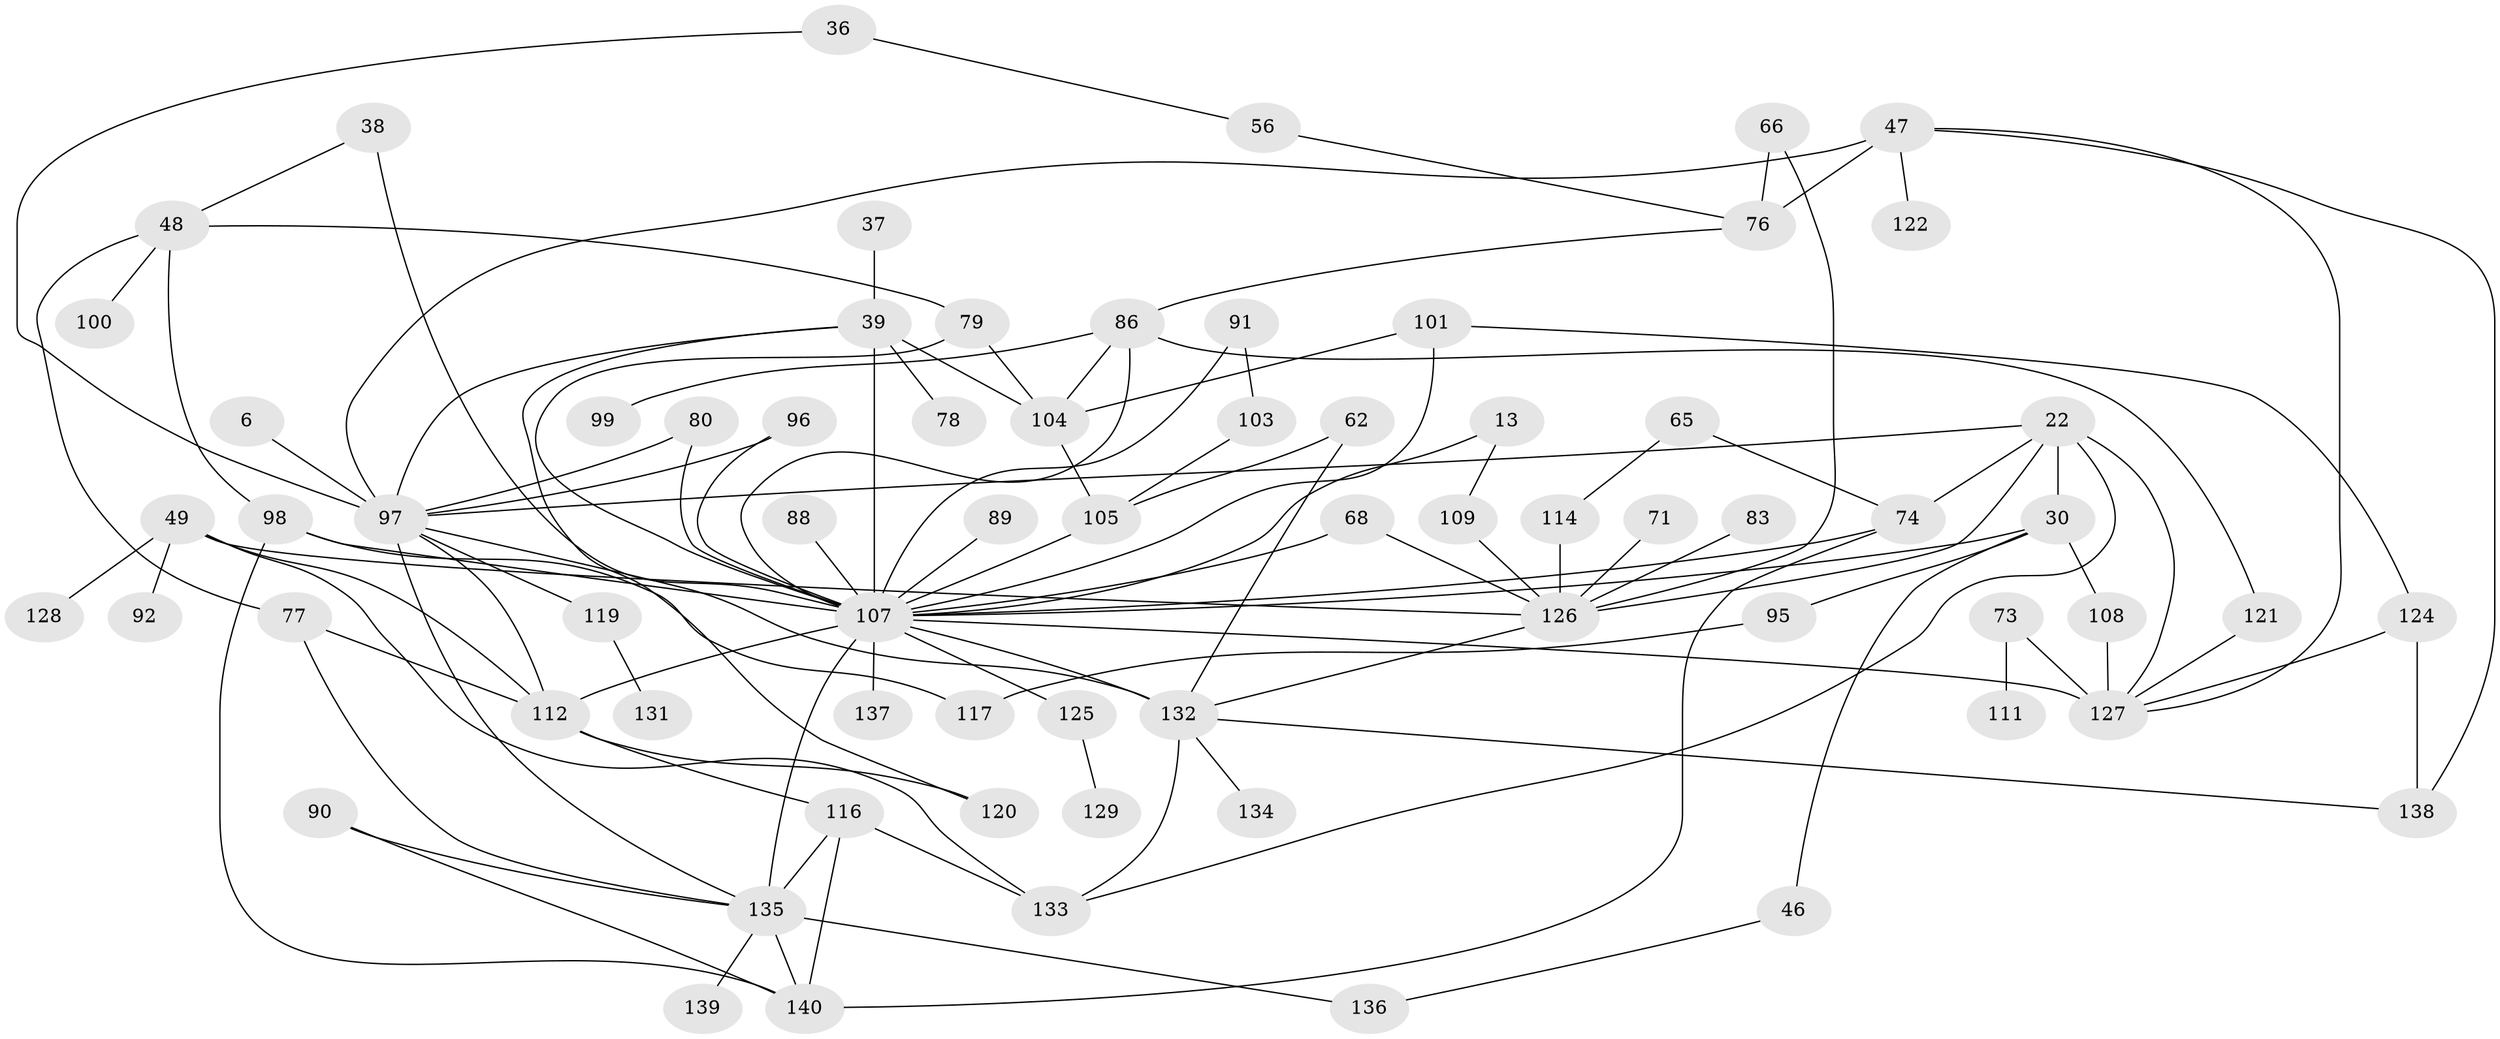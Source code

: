 // original degree distribution, {5: 0.08571428571428572, 10: 0.007142857142857143, 8: 0.02142857142857143, 3: 0.25, 1: 0.16428571428571428, 4: 0.12142857142857143, 2: 0.3, 6: 0.05}
// Generated by graph-tools (version 1.1) at 2025/45/03/04/25 21:45:23]
// undirected, 70 vertices, 112 edges
graph export_dot {
graph [start="1"]
  node [color=gray90,style=filled];
  6;
  13;
  22 [super="+20"];
  30;
  36;
  37;
  38 [super="+25"];
  39 [super="+15"];
  46;
  47 [super="+10"];
  48;
  49;
  56;
  62;
  65;
  66;
  68 [super="+31"];
  71;
  73;
  74 [super="+41+44"];
  76;
  77;
  78;
  79;
  80;
  83;
  86 [super="+33+54"];
  88;
  89;
  90 [super="+52"];
  91;
  92;
  95;
  96;
  97 [super="+9+32"];
  98 [super="+17"];
  99;
  100;
  101;
  103;
  104;
  105 [super="+82"];
  107 [super="+102+84+81+94"];
  108;
  109;
  111;
  112 [super="+29+67"];
  114;
  116 [super="+106"];
  117;
  119;
  120;
  121;
  122;
  124;
  125;
  126 [super="+43+59+61"];
  127 [super="+53+55+123+118"];
  128;
  129;
  131;
  132 [super="+58+69+130"];
  133;
  134;
  135 [super="+110+115"];
  136;
  137;
  138 [super="+93+85"];
  139;
  140 [super="+51"];
  6 -- 97;
  13 -- 109;
  13 -- 107;
  22 -- 133;
  22 -- 30 [weight=2];
  22 -- 97;
  22 -- 74;
  22 -- 126;
  22 -- 127;
  30 -- 46;
  30 -- 95;
  30 -- 108;
  30 -- 107;
  36 -- 56;
  36 -- 97;
  37 -- 39;
  38 -- 48;
  38 -- 107 [weight=2];
  39 -- 78;
  39 -- 104;
  39 -- 107 [weight=7];
  39 -- 120;
  39 -- 97 [weight=2];
  46 -- 136;
  47 -- 76 [weight=2];
  47 -- 122;
  47 -- 97;
  47 -- 127;
  47 -- 138;
  48 -- 79;
  48 -- 100;
  48 -- 77;
  48 -- 98 [weight=2];
  49 -- 92;
  49 -- 128;
  49 -- 126;
  49 -- 133;
  49 -- 112;
  56 -- 76;
  62 -- 105;
  62 -- 132;
  65 -- 114;
  65 -- 74;
  66 -- 76;
  66 -- 126;
  68 -- 126;
  68 -- 107;
  71 -- 126;
  73 -- 111;
  73 -- 127;
  74 -- 140;
  74 -- 107;
  76 -- 86;
  77 -- 112;
  77 -- 135;
  79 -- 104;
  79 -- 107;
  80 -- 97;
  80 -- 107;
  83 -- 126;
  86 -- 104;
  86 -- 121;
  86 -- 107 [weight=3];
  86 -- 99;
  88 -- 107;
  89 -- 107;
  90 -- 140;
  90 -- 135 [weight=2];
  91 -- 103;
  91 -- 107;
  95 -- 117;
  96 -- 97;
  96 -- 107;
  97 -- 119;
  97 -- 112;
  97 -- 132;
  97 -- 135;
  98 -- 117;
  98 -- 140;
  98 -- 107;
  101 -- 124;
  101 -- 104;
  101 -- 107 [weight=2];
  103 -- 105;
  104 -- 105;
  105 -- 107 [weight=2];
  107 -- 127 [weight=5];
  107 -- 137;
  107 -- 112 [weight=3];
  107 -- 125;
  107 -- 132 [weight=3];
  107 -- 135 [weight=3];
  108 -- 127;
  109 -- 126;
  112 -- 120;
  112 -- 116;
  114 -- 126;
  116 -- 133;
  116 -- 140;
  116 -- 135;
  119 -- 131;
  121 -- 127;
  124 -- 138;
  124 -- 127;
  125 -- 129;
  126 -- 132;
  132 -- 133;
  132 -- 138;
  132 -- 134;
  135 -- 136;
  135 -- 140;
  135 -- 139;
}
